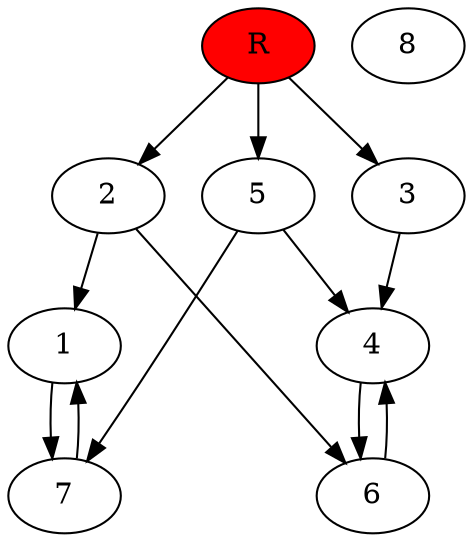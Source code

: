 digraph prb73723 {
	1
	2
	3
	4
	5
	6
	7
	8
	R [fillcolor="#ff0000" style=filled]
	1 -> 7
	2 -> 1
	2 -> 6
	3 -> 4
	4 -> 6
	5 -> 4
	5 -> 7
	6 -> 4
	7 -> 1
	R -> 2
	R -> 3
	R -> 5
}
